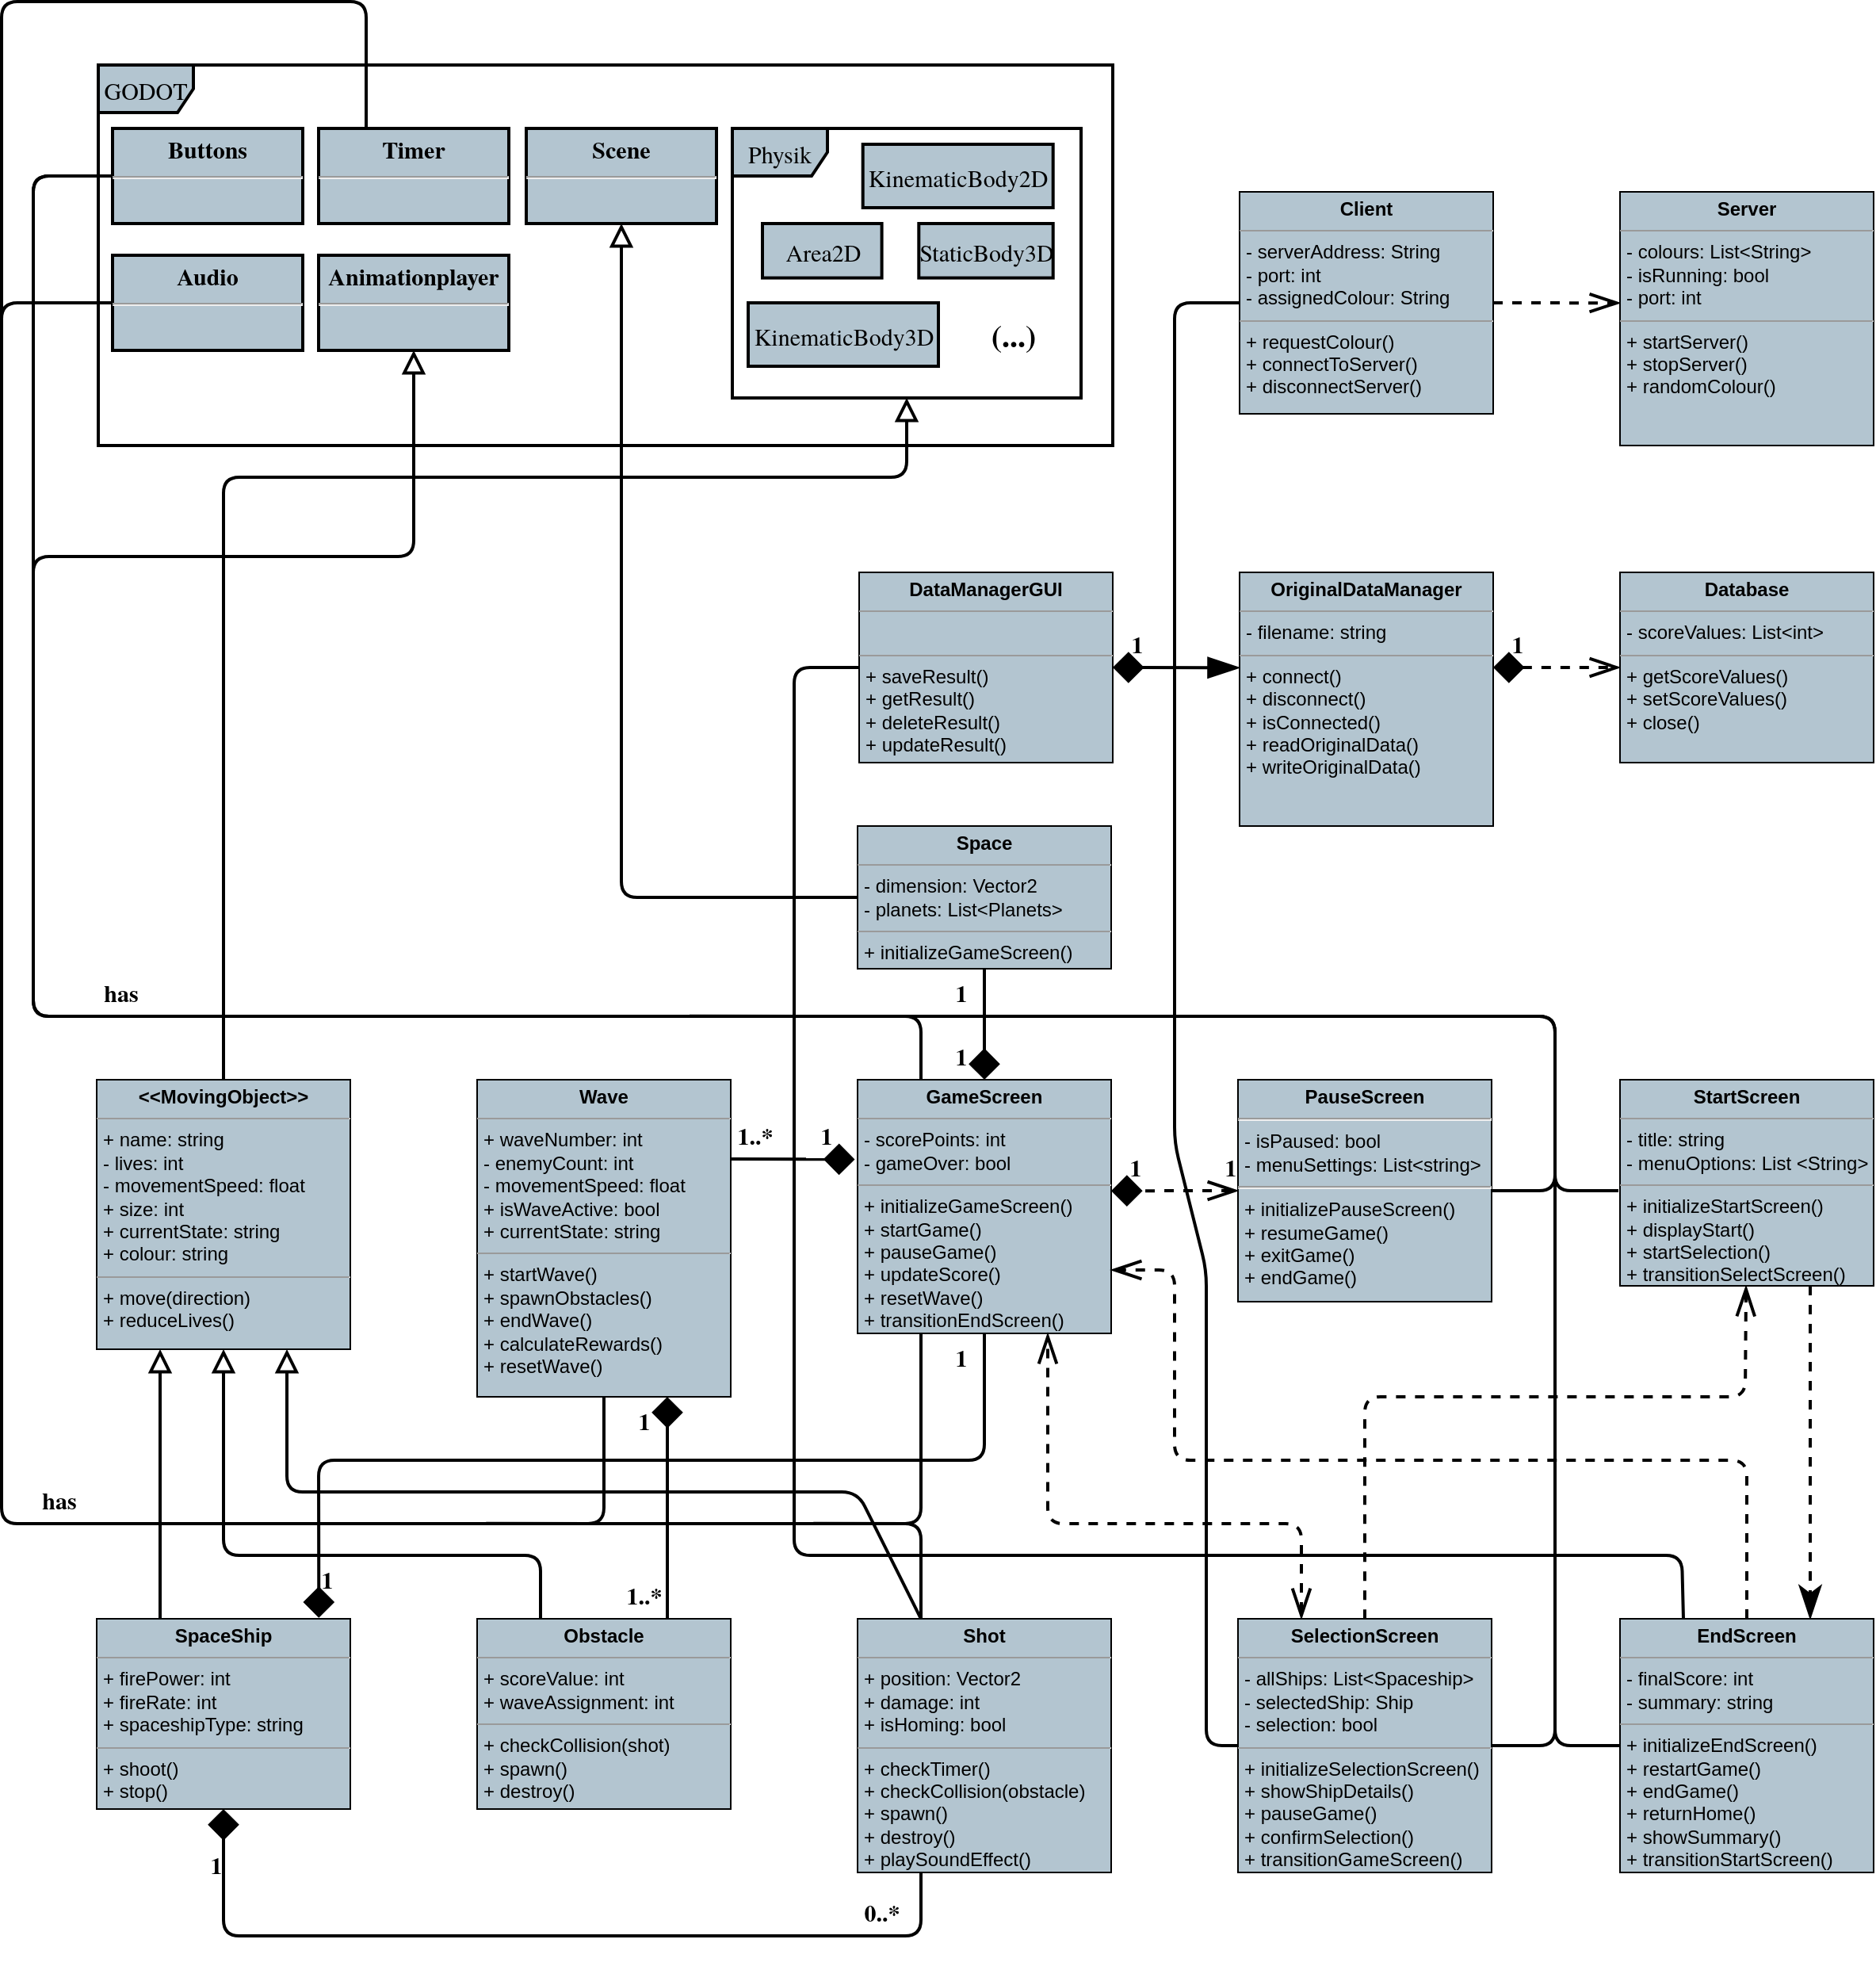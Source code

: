 <mxfile>
    <diagram id="O1C710dGgt9tuEfuA85E" name="Seite-1">
        <mxGraphModel dx="1326" dy="2043" grid="1" gridSize="10" guides="1" tooltips="1" connect="1" arrows="1" fold="1" page="1" pageScale="1" pageWidth="827" pageHeight="1169" background="#ffffff" math="0" shadow="0">
            <root>
                <mxCell id="0"/>
                <mxCell id="1" parent="0"/>
                <mxCell id="63" value="GODOT" style="shape=umlFrame;whiteSpace=wrap;html=1;strokeColor=#000000;strokeWidth=2;fontFamily=TeX Gyre Termes;fontSize=15;fontColor=#000000;fillColor=#b3c5d0;" parent="1" vertex="1">
                    <mxGeometry x="121" y="-680" width="640" height="240" as="geometry"/>
                </mxCell>
                <mxCell id="68" value="Physik" style="shape=umlFrame;whiteSpace=wrap;html=1;strokeColor=#000000;strokeWidth=2;fontFamily=TeX Gyre Termes;fontSize=15;fontColor=#000000;fillColor=#b3c5d0;" parent="63" vertex="1">
                    <mxGeometry x="400" y="40" width="220" height="170" as="geometry"/>
                </mxCell>
                <mxCell id="70" value="Area2D" style="html=1;strokeColor=#000000;strokeWidth=2;fontFamily=TeX Gyre Termes;fontSize=15;fontColor=#000000;fillColor=#b3c5d0;" parent="63" vertex="1">
                    <mxGeometry x="419.001" y="100.004" width="75.294" height="34.286" as="geometry"/>
                </mxCell>
                <mxCell id="72" value="StaticBody3D" style="html=1;strokeColor=#000000;strokeWidth=2;fontFamily=TeX Gyre Termes;fontSize=15;fontColor=#000000;fillColor=#b3c5d0;" parent="63" vertex="1">
                    <mxGeometry x="517.648" y="100.004" width="84.706" height="34.286" as="geometry"/>
                </mxCell>
                <mxCell id="77" value="&lt;font style=&quot;font-size: 20px;&quot;&gt;&lt;b&gt;(...)&lt;/b&gt;&lt;/font&gt;" style="text;html=1;align=center;verticalAlign=middle;resizable=0;points=[];autosize=1;strokeColor=none;fillColor=none;fontSize=15;fontFamily=TeX Gyre Termes;fontColor=#000000;" parent="63" vertex="1">
                    <mxGeometry x="552.345" y="149.997" width="50" height="40" as="geometry"/>
                </mxCell>
                <mxCell id="131" value="&lt;p style=&quot;margin: 4px 0px 0px; text-align: center;&quot;&gt;Buttons&lt;/p&gt;&lt;hr&gt;&lt;p style=&quot;margin:0px;margin-left:8px;&quot;&gt;&lt;br&gt;&lt;/p&gt;" style="verticalAlign=middle;align=center;overflow=fill;fontSize=15;fontFamily=TeX Gyre Termes;html=1;fillColor=#b3c5d0;strokeColor=#000000;fontColor=#000000;strokeWidth=2;fontStyle=1" vertex="1" parent="63">
                    <mxGeometry x="9" y="40" width="120" height="60" as="geometry"/>
                </mxCell>
                <mxCell id="129" value="&lt;p style=&quot;margin: 4px 0px 0px; text-align: center;&quot;&gt;Timer&lt;/p&gt;&lt;hr&gt;&lt;p style=&quot;margin:0px;margin-left:8px;&quot;&gt;&lt;br&gt;&lt;/p&gt;" style="verticalAlign=middle;align=center;overflow=fill;fontSize=15;fontFamily=TeX Gyre Termes;html=1;fillColor=#b3c5d0;strokeColor=#000000;fontColor=#000000;strokeWidth=2;fontStyle=1" vertex="1" parent="63">
                    <mxGeometry x="139" y="40" width="120" height="60" as="geometry"/>
                </mxCell>
                <mxCell id="128" value="&lt;p style=&quot;margin: 4px 0px 0px; text-align: center;&quot;&gt;Scene&lt;br&gt;&lt;/p&gt;&lt;hr&gt;&lt;p style=&quot;margin:0px;margin-left:8px;&quot;&gt;&lt;br&gt;&lt;/p&gt;" style="verticalAlign=middle;align=center;overflow=fill;fontSize=15;fontFamily=TeX Gyre Termes;html=1;fillColor=#b3c5d0;strokeColor=#000000;fontColor=#000000;strokeWidth=2;fontStyle=1" vertex="1" parent="63">
                    <mxGeometry x="270" y="40" width="120" height="60" as="geometry"/>
                </mxCell>
                <mxCell id="130" value="&lt;p style=&quot;margin: 4px 0px 0px; text-align: center;&quot;&gt;Audio&lt;/p&gt;&lt;hr&gt;&lt;p style=&quot;margin:0px;margin-left:8px;&quot;&gt;&lt;br&gt;&lt;/p&gt;" style="verticalAlign=middle;align=center;overflow=fill;fontSize=15;fontFamily=TeX Gyre Termes;html=1;fillColor=#b3c5d0;strokeColor=#000000;fontColor=#000000;strokeWidth=2;fontStyle=1" vertex="1" parent="63">
                    <mxGeometry x="9" y="120" width="120" height="60" as="geometry"/>
                </mxCell>
                <mxCell id="69" value="KinematicBody2D" style="html=1;strokeColor=#000000;strokeWidth=2;fontFamily=TeX Gyre Termes;fontSize=15;fontColor=#000000;fillColor=#b3c5d0;" parent="63" vertex="1">
                    <mxGeometry x="482.35" y="50" width="120" height="40" as="geometry"/>
                </mxCell>
                <mxCell id="74" value="KinematicBody3D" style="html=1;strokeColor=#000000;strokeWidth=2;fontFamily=TeX Gyre Termes;fontSize=15;fontColor=#000000;fillColor=#b3c5d0;" parent="63" vertex="1">
                    <mxGeometry x="410" y="150" width="120" height="40" as="geometry"/>
                </mxCell>
                <mxCell id="127" value="&lt;p style=&quot;margin: 4px 0px 0px; text-align: center;&quot;&gt;Animationplayer&lt;/p&gt;&lt;hr&gt;&lt;p style=&quot;margin:0px;margin-left:8px;&quot;&gt;&lt;br&gt;&lt;/p&gt;" style="verticalAlign=middle;align=center;overflow=fill;fontSize=15;fontFamily=TeX Gyre Termes;html=1;fillColor=#b3c5d0;strokeColor=#000000;fontColor=#000000;strokeWidth=2;fontStyle=1" vertex="1" parent="63">
                    <mxGeometry x="139" y="120" width="120" height="60" as="geometry"/>
                </mxCell>
                <mxCell id="18" style="edgeStyle=none;html=1;entryX=0.25;entryY=1;entryDx=0;entryDy=0;strokeColor=#000000;fontColor=#000000;endArrow=block;endFill=0;strokeWidth=2;endSize=10;exitX=0.25;exitY=0;exitDx=0;exitDy=0;" parent="1" source="14" target="16" edge="1">
                    <mxGeometry relative="1" as="geometry">
                        <Array as="points">
                            <mxPoint x="160" y="240"/>
                        </Array>
                    </mxGeometry>
                </mxCell>
                <mxCell id="56" style="edgeStyle=none;html=1;exitX=0.876;exitY=-0.005;exitDx=0;exitDy=0;entryX=0.5;entryY=1;entryDx=0;entryDy=0;strokeColor=#000000;strokeWidth=2;fontFamily=TeX Gyre Termes;fontSize=15;fontColor=#000000;startArrow=diamond;startFill=1;endArrow=none;endFill=0;startSize=15;endSize=15;exitPerimeter=0;" parent="1" source="14" target="39" edge="1">
                    <mxGeometry relative="1" as="geometry">
                        <Array as="points">
                            <mxPoint x="260" y="200"/>
                            <mxPoint x="680" y="200"/>
                        </Array>
                    </mxGeometry>
                </mxCell>
                <mxCell id="14" value="&lt;p style=&quot;margin:0px;margin-top:4px;text-align:center;&quot;&gt;&lt;b&gt;SpaceShip&lt;/b&gt;&lt;/p&gt;&lt;hr size=&quot;1&quot;&gt;&lt;p style=&quot;margin:0px;margin-left:4px;&quot;&gt;&lt;span style=&quot;background-color: initial;&quot;&gt;+ firePower: int&lt;/span&gt;&lt;br&gt;&lt;/p&gt;&lt;p style=&quot;margin:0px;margin-left:4px;&quot;&gt;+ fireRate: int&lt;/p&gt;&lt;p style=&quot;margin:0px;margin-left:4px;&quot;&gt;+ spaceshipType: string&lt;/p&gt;&lt;hr size=&quot;1&quot;&gt;&lt;p style=&quot;margin:0px;margin-left:4px;&quot;&gt;&lt;span style=&quot;background-color: initial;&quot;&gt;+ shoot()&lt;/span&gt;&lt;br&gt;&lt;/p&gt;&lt;p style=&quot;margin:0px;margin-left:4px;&quot;&gt;+ stop()&lt;/p&gt;&lt;p style=&quot;margin:0px;margin-left:4px;&quot;&gt;&lt;br&gt;&lt;/p&gt;" style="verticalAlign=top;align=left;overflow=fill;fontSize=12;fontFamily=Helvetica;html=1;strokeColor=#000000;fontColor=#000000;fillColor=#b3c5d0;" parent="1" vertex="1">
                    <mxGeometry x="120" y="300" width="160" height="120" as="geometry"/>
                </mxCell>
                <mxCell id="94" style="edgeStyle=none;html=1;strokeColor=#000000;strokeWidth=2;fontFamily=Helvetica;fontSize=11;fontColor=#000000;startArrow=none;startFill=0;endArrow=block;endFill=0;startSize=15;endSize=10;" parent="1" source="16" target="68" edge="1">
                    <mxGeometry relative="1" as="geometry">
                        <mxPoint x="590" y="-410" as="targetPoint"/>
                        <Array as="points">
                            <mxPoint x="200" y="-420"/>
                            <mxPoint x="631" y="-420"/>
                        </Array>
                    </mxGeometry>
                </mxCell>
                <mxCell id="16" value="&lt;p style=&quot;margin:0px;margin-top:4px;text-align:center;&quot;&gt;&lt;b&gt;&amp;lt;&amp;lt;MovingObject&amp;gt;&amp;gt;&lt;/b&gt;&lt;/p&gt;&lt;hr size=&quot;1&quot;&gt;&lt;p style=&quot;margin:0px;margin-left:4px;&quot;&gt;+ name: string&lt;/p&gt;&lt;p style=&quot;margin:0px;margin-left:4px;&quot;&gt;- lives: int&lt;/p&gt;&lt;p style=&quot;margin:0px;margin-left:4px;&quot;&gt;- movementSpeed: float&lt;/p&gt;&lt;p style=&quot;margin:0px;margin-left:4px;&quot;&gt;+ size: int&lt;/p&gt;&lt;p style=&quot;margin:0px;margin-left:4px;&quot;&gt;+ currentState: string&lt;/p&gt;&lt;p style=&quot;margin:0px;margin-left:4px;&quot;&gt;+ colour: string&lt;/p&gt;&lt;hr size=&quot;1&quot;&gt;&lt;p style=&quot;margin:0px;margin-left:4px;&quot;&gt;+ move(direction)&lt;/p&gt;&lt;p style=&quot;margin:0px;margin-left:4px;&quot;&gt;+ reduceLives()&lt;/p&gt;" style="verticalAlign=top;align=left;overflow=fill;fontSize=12;fontFamily=Helvetica;html=1;strokeColor=#000000;fontColor=#000000;fillColor=#b3c5d0;" parent="1" vertex="1">
                    <mxGeometry x="120" y="-40" width="160" height="170" as="geometry"/>
                </mxCell>
                <mxCell id="38" style="edgeStyle=none;html=1;exitX=0.75;exitY=0;exitDx=0;exitDy=0;entryX=0.75;entryY=1;entryDx=0;entryDy=0;strokeColor=#000000;strokeWidth=2;fontFamily=TeX Gyre Termes;fontSize=15;fontColor=#000000;endArrow=diamond;endFill=1;startSize=6;endSize=15;" parent="1" source="19" target="25" edge="1">
                    <mxGeometry relative="1" as="geometry"/>
                </mxCell>
                <mxCell id="19" value="&lt;p style=&quot;margin:0px;margin-top:4px;text-align:center;&quot;&gt;&lt;b&gt;Obstacle&lt;/b&gt;&lt;/p&gt;&lt;hr size=&quot;1&quot;&gt;&lt;p style=&quot;margin:0px;margin-left:4px;&quot;&gt;&lt;span style=&quot;background-color: initial;&quot;&gt;+ scoreValue: int&lt;br&gt;&lt;/span&gt;&lt;/p&gt;&lt;p style=&quot;margin:0px;margin-left:4px;&quot;&gt;&lt;span style=&quot;background-color: initial;&quot;&gt;+ waveAssignment: int&lt;/span&gt;&lt;/p&gt;&lt;hr size=&quot;1&quot;&gt;&lt;p style=&quot;margin:0px;margin-left:4px;&quot;&gt;&lt;span style=&quot;background-color: initial;&quot;&gt;+ checkCollision(shot)&lt;/span&gt;&lt;/p&gt;&lt;p style=&quot;margin:0px;margin-left:4px;&quot;&gt;+ spawn()&lt;/p&gt;&lt;p style=&quot;margin:0px;margin-left:4px;&quot;&gt;+ destroy()&lt;/p&gt;" style="verticalAlign=top;align=left;overflow=fill;fontSize=12;fontFamily=Helvetica;html=1;strokeColor=#000000;fontColor=#000000;fillColor=#b3c5d0;" parent="1" vertex="1">
                    <mxGeometry x="360" y="300" width="160" height="120" as="geometry"/>
                </mxCell>
                <mxCell id="20" style="edgeStyle=none;html=1;entryX=0.5;entryY=1;entryDx=0;entryDy=0;strokeColor=#000000;fontColor=#000000;endArrow=block;endFill=0;strokeWidth=2;endSize=10;exitX=0.25;exitY=0;exitDx=0;exitDy=0;" parent="1" source="19" target="16" edge="1">
                    <mxGeometry relative="1" as="geometry">
                        <mxPoint x="340" y="290" as="sourcePoint"/>
                        <mxPoint x="460" y="140" as="targetPoint"/>
                        <Array as="points">
                            <mxPoint x="400" y="260"/>
                            <mxPoint x="200" y="260"/>
                        </Array>
                    </mxGeometry>
                </mxCell>
                <mxCell id="22" style="edgeStyle=none;html=1;entryX=0.75;entryY=1;entryDx=0;entryDy=0;strokeColor=#000000;strokeWidth=2;fontColor=#000000;endArrow=block;endFill=0;endSize=10;exitX=0.25;exitY=0;exitDx=0;exitDy=0;" parent="1" source="21" target="16" edge="1">
                    <mxGeometry relative="1" as="geometry">
                        <Array as="points">
                            <mxPoint x="600" y="220"/>
                            <mxPoint x="440" y="220"/>
                            <mxPoint x="240" y="220"/>
                        </Array>
                    </mxGeometry>
                </mxCell>
                <mxCell id="23" style="edgeStyle=none;html=1;exitX=0.25;exitY=1;exitDx=0;exitDy=0;entryX=0.5;entryY=1;entryDx=0;entryDy=0;strokeColor=#000000;strokeWidth=2;fontColor=#000000;endArrow=diamond;endFill=1;endSize=15;startSize=6;" parent="1" source="21" target="14" edge="1">
                    <mxGeometry relative="1" as="geometry">
                        <Array as="points">
                            <mxPoint x="640" y="500"/>
                            <mxPoint x="200" y="500"/>
                            <mxPoint x="200" y="450"/>
                        </Array>
                    </mxGeometry>
                </mxCell>
                <mxCell id="102" style="edgeStyle=none;html=1;exitX=0.25;exitY=0;exitDx=0;exitDy=0;entryX=0.25;entryY=0;entryDx=0;entryDy=0;strokeColor=#000000;strokeWidth=2;fontFamily=Helvetica;fontSize=11;fontColor=#000000;startArrow=none;startFill=0;endArrow=none;endFill=0;startSize=15;endSize=10;" parent="1" source="21" target="129" edge="1">
                    <mxGeometry relative="1" as="geometry">
                        <Array as="points">
                            <mxPoint x="640" y="240"/>
                            <mxPoint x="60" y="240"/>
                            <mxPoint x="60" y="-720"/>
                            <mxPoint x="290" y="-720"/>
                        </Array>
                        <mxPoint x="320" y="-640" as="targetPoint"/>
                    </mxGeometry>
                </mxCell>
                <mxCell id="21" value="&lt;p style=&quot;margin:0px;margin-top:4px;text-align:center;&quot;&gt;&lt;b&gt;Shot&lt;/b&gt;&lt;/p&gt;&lt;hr size=&quot;1&quot;&gt;&lt;p style=&quot;margin:0px;margin-left:4px;&quot;&gt;&lt;span style=&quot;background-color: initial;&quot;&gt;+ position: Vector2&lt;br&gt;&lt;/span&gt;&lt;/p&gt;&lt;p style=&quot;margin:0px;margin-left:4px;&quot;&gt;&lt;span style=&quot;background-color: initial;&quot;&gt;+ damage: int&lt;/span&gt;&lt;/p&gt;&lt;p style=&quot;margin:0px;margin-left:4px;&quot;&gt;+ isHoming: bool&lt;/p&gt;&lt;hr size=&quot;1&quot;&gt;&lt;p style=&quot;margin:0px;margin-left:4px;&quot;&gt;&lt;span style=&quot;background-color: initial;&quot;&gt;+ checkTimer()&lt;/span&gt;&lt;/p&gt;&lt;p style=&quot;margin:0px;margin-left:4px;&quot;&gt;&lt;span style=&quot;background-color: initial;&quot;&gt;+ checkCollision(obstacle)&lt;/span&gt;&lt;/p&gt;&lt;p style=&quot;margin:0px;margin-left:4px;&quot;&gt;+ spawn()&lt;/p&gt;&lt;p style=&quot;margin:0px;margin-left:4px;&quot;&gt;+ destroy()&lt;/p&gt;&lt;p style=&quot;margin:0px;margin-left:4px;&quot;&gt;+ playSoundEffect()&lt;/p&gt;" style="verticalAlign=top;align=left;overflow=fill;fontSize=12;fontFamily=Helvetica;html=1;strokeColor=#000000;fontColor=#000000;fillColor=#b3c5d0;" parent="1" vertex="1">
                    <mxGeometry x="600" y="300" width="160" height="160" as="geometry"/>
                </mxCell>
                <mxCell id="54" style="edgeStyle=none;html=1;exitX=1;exitY=0.25;exitDx=0;exitDy=0;entryX=-0.011;entryY=0.314;entryDx=0;entryDy=0;entryPerimeter=0;strokeColor=#000000;strokeWidth=2;fontFamily=TeX Gyre Termes;fontSize=15;fontColor=#000000;startArrow=none;startFill=0;endArrow=diamond;endFill=1;startSize=15;endSize=15;" parent="1" source="25" target="39" edge="1">
                    <mxGeometry relative="1" as="geometry"/>
                </mxCell>
                <mxCell id="111" style="edgeStyle=none;html=1;entryX=0.527;entryY=0.941;entryDx=0;entryDy=0;entryPerimeter=0;endArrow=none;strokeColor=#000000;fontColor=#000000;strokeWidth=2;startArrow=none;startFill=0;endFill=0;startSize=15;endSize=10;" edge="1" parent="1" source="25" target="102">
                    <mxGeometry relative="1" as="geometry">
                        <Array as="points">
                            <mxPoint x="440" y="240"/>
                        </Array>
                    </mxGeometry>
                </mxCell>
                <mxCell id="25" value="&lt;p style=&quot;margin:0px;margin-top:4px;text-align:center;&quot;&gt;&lt;b&gt;Wave&lt;/b&gt;&lt;/p&gt;&lt;hr size=&quot;1&quot;&gt;&lt;p style=&quot;margin:0px;margin-left:4px;&quot;&gt;&lt;span style=&quot;background-color: initial;&quot;&gt;+ waveNumber: int&lt;/span&gt;&lt;/p&gt;&lt;p style=&quot;margin:0px;margin-left:4px;&quot;&gt;&lt;span style=&quot;background-color: initial;&quot;&gt;- enemyCount: int&lt;/span&gt;&lt;br&gt;&lt;/p&gt;&lt;p style=&quot;margin:0px;margin-left:4px;&quot;&gt;- movementSpeed: float&lt;/p&gt;&lt;p style=&quot;margin:0px;margin-left:4px;&quot;&gt;+ isWaveActive: bool&lt;/p&gt;&lt;p style=&quot;margin:0px;margin-left:4px;&quot;&gt;+ currentState: string&lt;/p&gt;&lt;hr size=&quot;1&quot;&gt;&lt;p style=&quot;margin:0px;margin-left:4px;&quot;&gt;+ startWave()&lt;/p&gt;&lt;p style=&quot;margin:0px;margin-left:4px;&quot;&gt;+ spawnObstacles()&lt;/p&gt;&lt;p style=&quot;margin:0px;margin-left:4px;&quot;&gt;+ endWave()&lt;/p&gt;&lt;p style=&quot;margin:0px;margin-left:4px;&quot;&gt;+&amp;nbsp;calculateRewards()&lt;/p&gt;&lt;p style=&quot;margin:0px;margin-left:4px;&quot;&gt;+ resetWave()&lt;/p&gt;" style="verticalAlign=top;align=left;overflow=fill;fontSize=12;fontFamily=Helvetica;html=1;strokeColor=#000000;fontColor=#000000;fillColor=#b3c5d0;" parent="1" vertex="1">
                    <mxGeometry x="360" y="-40" width="160" height="200" as="geometry"/>
                </mxCell>
                <mxCell id="34" value="&lt;font style=&quot;font-size: 15px;&quot;&gt;1..*&lt;/font&gt;" style="text;html=1;align=center;verticalAlign=middle;resizable=0;points=[];autosize=1;strokeColor=none;fillColor=none;fontColor=#000000;fontFamily=TeX Gyre Termes;fontStyle=1;strokeWidth=14;" parent="1" vertex="1">
                    <mxGeometry x="440" y="270" width="50" height="30" as="geometry"/>
                </mxCell>
                <mxCell id="35" value="&lt;font style=&quot;font-size: 15px;&quot;&gt;0..*&lt;/font&gt;" style="text;html=1;align=center;verticalAlign=middle;resizable=0;points=[];autosize=1;strokeColor=none;fillColor=none;fontColor=#000000;fontFamily=TeX Gyre Termes;fontStyle=1;strokeWidth=14;" parent="1" vertex="1">
                    <mxGeometry x="590" y="470" width="50" height="30" as="geometry"/>
                </mxCell>
                <mxCell id="36" value="&lt;font style=&quot;font-size: 15px;&quot;&gt;1&lt;/font&gt;" style="text;html=1;align=center;verticalAlign=middle;resizable=0;points=[];autosize=1;strokeColor=none;fillColor=none;fontColor=#000000;fontFamily=TeX Gyre Termes;fontStyle=1;strokeWidth=14;" parent="1" vertex="1">
                    <mxGeometry x="180" y="440" width="30" height="30" as="geometry"/>
                </mxCell>
                <mxCell id="100" style="edgeStyle=none;html=1;exitX=0.25;exitY=0;exitDx=0;exitDy=0;entryX=0.414;entryY=0.828;entryDx=0;entryDy=0;entryPerimeter=0;strokeColor=#000000;strokeWidth=2;fontFamily=TeX Gyre Termes;fontSize=12;fontColor=#000000;startArrow=none;startFill=0;endArrow=none;endFill=0;startSize=15;endSize=15;" parent="1" source="39" target="97" edge="1">
                    <mxGeometry relative="1" as="geometry">
                        <Array as="points">
                            <mxPoint x="640" y="-80"/>
                        </Array>
                    </mxGeometry>
                </mxCell>
                <mxCell id="112" style="edgeStyle=none;html=1;exitX=0.25;exitY=1;exitDx=0;exitDy=0;entryX=0.883;entryY=0.941;entryDx=0;entryDy=0;entryPerimeter=0;endArrow=none;strokeColor=#000000;fontColor=#000000;strokeWidth=2;startArrow=none;startFill=0;endFill=0;startSize=15;endSize=10;" edge="1" parent="1" source="39" target="102">
                    <mxGeometry relative="1" as="geometry">
                        <Array as="points">
                            <mxPoint x="640" y="240"/>
                        </Array>
                    </mxGeometry>
                </mxCell>
                <mxCell id="39" value="&lt;p style=&quot;margin:0px;margin-top:4px;text-align:center;&quot;&gt;&lt;b&gt;GameScreen&lt;/b&gt;&lt;/p&gt;&lt;hr size=&quot;1&quot;&gt;&lt;p style=&quot;margin:0px;margin-left:4px;&quot;&gt;- scorePoints: int&lt;/p&gt;&lt;p style=&quot;margin:0px;margin-left:4px;&quot;&gt;- gameOver: bool&lt;/p&gt;&lt;hr size=&quot;1&quot;&gt;&lt;p style=&quot;margin:0px;margin-left:4px;&quot;&gt;+ initializeGameScreen()&lt;/p&gt;&lt;p style=&quot;margin:0px;margin-left:4px;&quot;&gt;+ startGame()&lt;/p&gt;&lt;p style=&quot;margin:0px;margin-left:4px;&quot;&gt;+ pauseGame()&lt;/p&gt;&lt;p style=&quot;margin:0px;margin-left:4px;&quot;&gt;+&amp;nbsp;updateScore()&lt;/p&gt;&lt;p style=&quot;margin:0px;margin-left:4px;&quot;&gt;+ resetWave()&lt;/p&gt;&lt;p style=&quot;margin:0px;margin-left:4px;&quot;&gt;+ transitionEndScreen()&lt;br&gt;&lt;/p&gt;" style="verticalAlign=top;align=left;overflow=fill;fontSize=12;fontFamily=Helvetica;html=1;strokeColor=#000000;fontColor=#000000;fillColor=#b3c5d0;" parent="1" vertex="1">
                    <mxGeometry x="600" y="-40" width="160" height="160" as="geometry"/>
                </mxCell>
                <mxCell id="53" style="edgeStyle=none;html=1;entryX=0.5;entryY=0;entryDx=0;entryDy=0;strokeColor=#000000;strokeWidth=2;fontFamily=TeX Gyre Termes;fontSize=15;fontColor=#000000;startArrow=none;startFill=0;endArrow=diamond;endFill=1;startSize=15;endSize=15;" parent="1" source="40" target="39" edge="1">
                    <mxGeometry relative="1" as="geometry"/>
                </mxCell>
                <mxCell id="92" style="edgeStyle=none;html=1;entryX=0.5;entryY=1;entryDx=0;entryDy=0;strokeColor=#000000;strokeWidth=2;fontFamily=Helvetica;fontSize=11;fontColor=#000000;startArrow=none;startFill=0;endArrow=block;endFill=0;startSize=15;endSize=10;exitX=0;exitY=0.5;exitDx=0;exitDy=0;" parent="1" source="40" target="128" edge="1">
                    <mxGeometry relative="1" as="geometry">
                        <Array as="points">
                            <mxPoint x="451" y="-155"/>
                        </Array>
                        <mxPoint x="451.651" y="-510" as="targetPoint"/>
                    </mxGeometry>
                </mxCell>
                <mxCell id="40" value="&lt;p style=&quot;margin:0px;margin-top:4px;text-align:center;&quot;&gt;&lt;b&gt;Space&lt;/b&gt;&lt;/p&gt;&lt;hr size=&quot;1&quot;&gt;&lt;p style=&quot;margin:0px;margin-left:4px;&quot;&gt;- dimension: Vector2&lt;/p&gt;&lt;p style=&quot;margin:0px;margin-left:4px;&quot;&gt;- planets: List&amp;lt;Planets&amp;gt;&lt;br&gt;&lt;/p&gt;&lt;hr size=&quot;1&quot;&gt;&lt;p style=&quot;margin:0px;margin-left:4px;&quot;&gt;+ initializeGameScreen()&lt;/p&gt;&lt;p style=&quot;margin:0px;margin-left:4px;&quot;&gt;&lt;br&gt;&lt;/p&gt;" style="verticalAlign=top;align=left;overflow=fill;fontSize=12;fontFamily=Helvetica;html=1;strokeColor=#000000;fontColor=#000000;fillColor=#b3c5d0;" parent="1" vertex="1">
                    <mxGeometry x="600" y="-200" width="160" height="90" as="geometry"/>
                </mxCell>
                <mxCell id="46" style="html=1;exitX=1;exitY=0.5;exitDx=0;exitDy=0;entryX=-0.001;entryY=0.376;entryDx=0;entryDy=0;strokeColor=#000000;strokeWidth=2;fontFamily=TeX Gyre Termes;fontSize=15;fontColor=#000000;endArrow=blockThin;endFill=1;startSize=15;endSize=15;startArrow=diamond;startFill=1;entryPerimeter=0;" parent="1" source="41" target="42" edge="1">
                    <mxGeometry relative="1" as="geometry"/>
                </mxCell>
                <mxCell id="109" style="edgeStyle=none;html=1;exitX=0;exitY=0.5;exitDx=0;exitDy=0;entryX=0.25;entryY=0;entryDx=0;entryDy=0;strokeColor=#000000;strokeWidth=2;fontFamily=TeX Gyre Termes;fontSize=12;fontColor=#000000;startArrow=none;startFill=0;endArrow=none;endFill=0;startSize=15;endSize=15;" parent="1" source="41" target="80" edge="1">
                    <mxGeometry relative="1" as="geometry">
                        <Array as="points">
                            <mxPoint x="560" y="-300"/>
                            <mxPoint x="560" y="260"/>
                            <mxPoint x="1120" y="260"/>
                        </Array>
                    </mxGeometry>
                </mxCell>
                <mxCell id="41" value="&lt;p style=&quot;margin:0px;margin-top:4px;text-align:center;&quot;&gt;&lt;b&gt;DataManagerGUI&lt;/b&gt;&lt;/p&gt;&lt;hr size=&quot;1&quot;&gt;&lt;p style=&quot;margin:0px;margin-left:4px;&quot;&gt;&lt;br&gt;&lt;/p&gt;&lt;hr size=&quot;1&quot;&gt;&lt;p style=&quot;margin:0px;margin-left:4px;&quot;&gt;+ saveResult()&lt;/p&gt;&lt;p style=&quot;margin:0px;margin-left:4px;&quot;&gt;+ getResult()&lt;/p&gt;&lt;p style=&quot;margin:0px;margin-left:4px;&quot;&gt;+ deleteResult()&lt;/p&gt;&lt;p style=&quot;margin:0px;margin-left:4px;&quot;&gt;+ updateResult()&lt;/p&gt;" style="verticalAlign=top;align=left;overflow=fill;fontSize=12;fontFamily=Helvetica;html=1;strokeColor=#000000;fontColor=#000000;fillColor=#b3c5d0;" parent="1" vertex="1">
                    <mxGeometry x="601" y="-360" width="160" height="120" as="geometry"/>
                </mxCell>
                <mxCell id="44" style="edgeStyle=none;html=1;exitX=1;exitY=0.375;exitDx=0;exitDy=0;entryX=0;entryY=0.5;entryDx=0;entryDy=0;strokeColor=#000000;strokeWidth=2;fontFamily=TeX Gyre Termes;fontSize=15;fontColor=#000000;endArrow=openThin;endFill=0;startSize=15;endSize=15;dashed=1;startArrow=diamond;startFill=1;exitPerimeter=0;" parent="1" source="42" target="43" edge="1">
                    <mxGeometry relative="1" as="geometry"/>
                </mxCell>
                <mxCell id="42" value="&lt;p style=&quot;margin:0px;margin-top:4px;text-align:center;&quot;&gt;&lt;b&gt;OriginalDataManager&lt;/b&gt;&lt;/p&gt;&lt;hr size=&quot;1&quot;&gt;&lt;p style=&quot;margin:0px;margin-left:4px;&quot;&gt;- filename: string&lt;/p&gt;&lt;hr size=&quot;1&quot;&gt;&lt;p style=&quot;margin:0px;margin-left:4px;&quot;&gt;+ connect()&lt;/p&gt;&lt;p style=&quot;margin:0px;margin-left:4px;&quot;&gt;+ disconnect()&lt;/p&gt;&lt;p style=&quot;margin:0px;margin-left:4px;&quot;&gt;+ isConnected()&lt;/p&gt;&lt;p style=&quot;margin:0px;margin-left:4px;&quot;&gt;+ readOriginalData()&lt;/p&gt;&lt;p style=&quot;margin:0px;margin-left:4px;&quot;&gt;+ writeOriginalData()&lt;/p&gt;" style="verticalAlign=top;align=left;overflow=fill;fontSize=12;fontFamily=Helvetica;html=1;strokeColor=#000000;fontColor=#000000;fillColor=#b3c5d0;" parent="1" vertex="1">
                    <mxGeometry x="841" y="-360" width="160" height="160" as="geometry"/>
                </mxCell>
                <mxCell id="43" value="&lt;p style=&quot;margin:0px;margin-top:4px;text-align:center;&quot;&gt;&lt;b&gt;Database&lt;/b&gt;&lt;/p&gt;&lt;hr size=&quot;1&quot;&gt;&lt;p style=&quot;margin:0px;margin-left:4px;&quot;&gt;- scoreValues: List&amp;lt;int&amp;gt;&lt;/p&gt;&lt;hr size=&quot;1&quot;&gt;&lt;p style=&quot;margin:0px;margin-left:4px;&quot;&gt;+ getScoreValues()&lt;/p&gt;&lt;p style=&quot;margin:0px;margin-left:4px;&quot;&gt;+ setScoreValues()&lt;/p&gt;&lt;p style=&quot;margin:0px;margin-left:4px;&quot;&gt;+ close()&lt;/p&gt;" style="verticalAlign=top;align=left;overflow=fill;fontSize=12;fontFamily=Helvetica;html=1;strokeColor=#000000;fontColor=#000000;fillColor=#b3c5d0;" parent="1" vertex="1">
                    <mxGeometry x="1081" y="-360" width="160" height="120" as="geometry"/>
                </mxCell>
                <mxCell id="50" style="edgeStyle=none;html=1;strokeColor=#000000;strokeWidth=2;fontFamily=TeX Gyre Termes;fontSize=15;fontColor=#000000;startArrow=openThin;startFill=0;endArrow=diamond;endFill=1;startSize=15;endSize=15;entryX=1;entryY=0.438;entryDx=0;entryDy=0;entryPerimeter=0;dashed=1;" parent="1" source="49" target="39" edge="1">
                    <mxGeometry relative="1" as="geometry">
                        <mxPoint x="770" y="50" as="targetPoint"/>
                    </mxGeometry>
                </mxCell>
                <mxCell id="95" style="edgeStyle=none;html=1;strokeColor=#000000;strokeWidth=2;fontFamily=Helvetica;fontSize=11;fontColor=#000000;startArrow=none;startFill=0;endArrow=none;endFill=0;startSize=15;endSize=10;" parent="1" source="49" edge="1">
                    <mxGeometry relative="1" as="geometry">
                        <Array as="points">
                            <mxPoint x="1040" y="30"/>
                            <mxPoint x="1040" y="-80"/>
                            <mxPoint x="80" y="-80"/>
                            <mxPoint x="80" y="-610"/>
                        </Array>
                        <mxPoint x="130" y="-610" as="targetPoint"/>
                    </mxGeometry>
                </mxCell>
                <mxCell id="49" value="&lt;p style=&quot;margin: 4px 0px 0px; text-align: center; font-size: 12px;&quot;&gt;&lt;b style=&quot;font-size: 12px;&quot;&gt;PauseScreen&lt;/b&gt;&lt;/p&gt;&lt;hr style=&quot;font-size: 12px;&quot;&gt;&lt;p style=&quot;margin: 0px 0px 0px 4px; font-size: 12px;&quot;&gt;- isPaused: bool&lt;/p&gt;&lt;p style=&quot;margin: 0px 0px 0px 4px; font-size: 12px;&quot;&gt;- menuSettings: List&amp;lt;string&amp;gt;&lt;/p&gt;&lt;hr style=&quot;font-size: 12px;&quot;&gt;&lt;p style=&quot;margin: 0px 0px 0px 4px; font-size: 12px;&quot;&gt;+ initializePauseScreen()&lt;/p&gt;&lt;p style=&quot;margin: 0px 0px 0px 4px; font-size: 12px;&quot;&gt;+ resumeGame()&lt;/p&gt;&lt;p style=&quot;margin: 0px 0px 0px 4px; font-size: 12px;&quot;&gt;+ exitGame()&lt;/p&gt;&lt;p style=&quot;margin: 0px 0px 0px 4px; font-size: 12px;&quot;&gt;+&amp;nbsp;endGame()&lt;/p&gt;" style="verticalAlign=top;align=left;overflow=fill;fontSize=12;fontFamily=Helvetica;html=1;strokeColor=#000000;fontColor=#000000;fillColor=#b3c5d0;" parent="1" vertex="1">
                    <mxGeometry x="840" y="-40" width="160" height="140" as="geometry"/>
                </mxCell>
                <mxCell id="51" value="&lt;font style=&quot;font-size: 15px;&quot;&gt;1&lt;/font&gt;" style="text;html=1;align=center;verticalAlign=middle;resizable=0;points=[];autosize=1;strokeColor=none;fillColor=none;fontColor=#000000;fontFamily=TeX Gyre Termes;fontStyle=1;strokeWidth=14;" parent="1" vertex="1">
                    <mxGeometry x="820" width="30" height="30" as="geometry"/>
                </mxCell>
                <mxCell id="52" value="&lt;font style=&quot;font-size: 15px;&quot;&gt;1&lt;/font&gt;" style="text;html=1;align=center;verticalAlign=middle;resizable=0;points=[];autosize=1;strokeColor=none;fillColor=none;fontColor=#000000;fontFamily=TeX Gyre Termes;fontStyle=1;strokeWidth=14;" parent="1" vertex="1">
                    <mxGeometry x="760" width="30" height="30" as="geometry"/>
                </mxCell>
                <mxCell id="57" value="&lt;font style=&quot;font-size: 15px;&quot;&gt;1&lt;/font&gt;" style="text;html=1;align=center;verticalAlign=middle;resizable=0;points=[];autosize=1;strokeColor=none;fillColor=none;fontColor=#000000;fontFamily=TeX Gyre Termes;fontStyle=1;strokeWidth=14;" parent="1" vertex="1">
                    <mxGeometry x="650" y="-110" width="30" height="30" as="geometry"/>
                </mxCell>
                <mxCell id="58" value="&lt;font style=&quot;font-size: 15px;&quot;&gt;1&lt;/font&gt;" style="text;html=1;align=center;verticalAlign=middle;resizable=0;points=[];autosize=1;strokeColor=none;fillColor=none;fontColor=#000000;fontFamily=TeX Gyre Termes;fontStyle=1;strokeWidth=14;" parent="1" vertex="1">
                    <mxGeometry x="650" y="120" width="30" height="30" as="geometry"/>
                </mxCell>
                <mxCell id="60" value="&lt;font style=&quot;font-size: 15px;&quot;&gt;1..*&lt;/font&gt;" style="text;html=1;align=center;verticalAlign=middle;resizable=0;points=[];autosize=1;strokeColor=none;fillColor=none;fontColor=#000000;fontFamily=TeX Gyre Termes;fontStyle=1;strokeWidth=14;" parent="1" vertex="1">
                    <mxGeometry x="510" y="-20" width="50" height="30" as="geometry"/>
                </mxCell>
                <mxCell id="61" value="&lt;font style=&quot;font-size: 15px;&quot;&gt;1&lt;/font&gt;" style="text;html=1;align=center;verticalAlign=middle;resizable=0;points=[];autosize=1;strokeColor=none;fillColor=none;fontColor=#000000;fontFamily=TeX Gyre Termes;fontStyle=1;strokeWidth=14;" parent="1" vertex="1">
                    <mxGeometry x="450" y="160" width="30" height="30" as="geometry"/>
                </mxCell>
                <mxCell id="82" style="edgeStyle=none;html=1;exitX=0.25;exitY=0;exitDx=0;exitDy=0;entryX=0.75;entryY=1;entryDx=0;entryDy=0;dashed=1;strokeColor=#000000;strokeWidth=2;fontFamily=TeX Gyre Termes;fontSize=20;fontColor=#000000;startArrow=openThin;startFill=0;endArrow=openThin;endFill=0;startSize=15;endSize=15;" parent="1" source="78" target="39" edge="1">
                    <mxGeometry relative="1" as="geometry">
                        <Array as="points">
                            <mxPoint x="880" y="240"/>
                            <mxPoint x="800" y="240"/>
                            <mxPoint x="720" y="240"/>
                        </Array>
                    </mxGeometry>
                </mxCell>
                <mxCell id="98" style="edgeStyle=none;html=1;entryX=0.96;entryY=0.99;entryDx=0;entryDy=0;entryPerimeter=0;strokeColor=#000000;strokeWidth=2;fontFamily=TeX Gyre Termes;fontSize=12;fontColor=#000000;startArrow=none;startFill=0;endArrow=none;endFill=0;startSize=15;endSize=15;" parent="1" source="78" target="97" edge="1">
                    <mxGeometry relative="1" as="geometry">
                        <Array as="points">
                            <mxPoint x="1040" y="380"/>
                        </Array>
                    </mxGeometry>
                </mxCell>
                <mxCell id="108" style="edgeStyle=none;html=1;entryX=0;entryY=0.5;entryDx=0;entryDy=0;strokeColor=#000000;strokeWidth=2;fontFamily=TeX Gyre Termes;fontSize=12;fontColor=#000000;startArrow=none;startFill=0;endArrow=none;endFill=0;startSize=15;endSize=15;" parent="1" source="78" target="105" edge="1">
                    <mxGeometry relative="1" as="geometry">
                        <Array as="points">
                            <mxPoint x="820" y="380"/>
                            <mxPoint x="820" y="80"/>
                            <mxPoint x="800"/>
                            <mxPoint x="800" y="-40"/>
                            <mxPoint x="800" y="-530"/>
                        </Array>
                    </mxGeometry>
                </mxCell>
                <mxCell id="78" value="&lt;p style=&quot;margin:0px;margin-top:4px;text-align:center;&quot;&gt;&lt;b&gt;SelectionScreen&lt;/b&gt;&lt;/p&gt;&lt;hr size=&quot;1&quot;&gt;&lt;p style=&quot;margin:0px;margin-left:4px;&quot;&gt;- allShips: List&amp;lt;Spaceship&amp;gt;&lt;/p&gt;&lt;p style=&quot;margin:0px;margin-left:4px;&quot;&gt;- selectedShip: Ship&lt;/p&gt;&lt;p style=&quot;margin:0px;margin-left:4px;&quot;&gt;- selection: bool&lt;/p&gt;&lt;hr size=&quot;1&quot;&gt;&lt;p style=&quot;margin:0px;margin-left:4px;&quot;&gt;+ initializeSelectionScreen()&lt;/p&gt;&lt;p style=&quot;margin:0px;margin-left:4px;&quot;&gt;+ showShipDetails()&lt;/p&gt;&lt;p style=&quot;margin:0px;margin-left:4px;&quot;&gt;+ pauseGame()&lt;/p&gt;&lt;p style=&quot;margin:0px;margin-left:4px;&quot;&gt;+&amp;nbsp;confirmSelection()&lt;/p&gt;&lt;p style=&quot;margin:0px;margin-left:4px;&quot;&gt;+ transitionGameScreen()&lt;/p&gt;" style="verticalAlign=top;align=left;overflow=fill;fontSize=12;fontFamily=Helvetica;html=1;strokeColor=#000000;fontColor=#000000;fillColor=#b3c5d0;" parent="1" vertex="1">
                    <mxGeometry x="840" y="300" width="160" height="160" as="geometry"/>
                </mxCell>
                <mxCell id="81" style="edgeStyle=none;html=1;entryX=0.5;entryY=0;entryDx=0;entryDy=0;strokeColor=#000000;strokeWidth=2;fontFamily=TeX Gyre Termes;fontSize=20;fontColor=#000000;startArrow=openThin;startFill=0;endArrow=none;endFill=0;startSize=15;endSize=15;dashed=1;" parent="1" source="79" target="78" edge="1">
                    <mxGeometry relative="1" as="geometry">
                        <Array as="points">
                            <mxPoint x="1160" y="160"/>
                            <mxPoint x="920" y="160"/>
                        </Array>
                    </mxGeometry>
                </mxCell>
                <mxCell id="84" style="edgeStyle=none;html=1;exitX=0.75;exitY=1;exitDx=0;exitDy=0;entryX=0.75;entryY=0;entryDx=0;entryDy=0;dashed=1;strokeColor=#000000;strokeWidth=2;fontFamily=TeX Gyre Termes;fontSize=20;fontColor=#000000;startArrow=none;startFill=0;endArrow=classicThin;endFill=1;startSize=15;endSize=15;" parent="1" source="79" target="80" edge="1">
                    <mxGeometry relative="1" as="geometry"/>
                </mxCell>
                <mxCell id="97" style="edgeStyle=none;html=1;entryX=0;entryY=0.5;entryDx=0;entryDy=0;strokeColor=#000000;strokeWidth=2;fontFamily=Helvetica;fontSize=11;fontColor=#000000;startArrow=none;startFill=0;endArrow=none;endFill=0;startSize=15;endSize=10;" parent="1" target="131" edge="1">
                    <mxGeometry relative="1" as="geometry">
                        <mxPoint x="1080" y="30" as="sourcePoint"/>
                        <Array as="points">
                            <mxPoint x="1040" y="30"/>
                            <mxPoint x="1040" y="-80"/>
                            <mxPoint x="80" y="-80"/>
                            <mxPoint x="80" y="-610"/>
                        </Array>
                        <mxPoint x="160" y="-620" as="targetPoint"/>
                    </mxGeometry>
                </mxCell>
                <mxCell id="79" value="&lt;p style=&quot;margin:0px;margin-top:4px;text-align:center;&quot;&gt;&lt;b&gt;StartScreen&lt;/b&gt;&lt;/p&gt;&lt;hr size=&quot;1&quot;&gt;&lt;p style=&quot;margin:0px;margin-left:4px;&quot;&gt;- title: string&lt;/p&gt;&lt;p style=&quot;margin:0px;margin-left:4px;&quot;&gt;- menuOptions: List &amp;lt;String&amp;gt;&lt;/p&gt;&lt;hr size=&quot;1&quot;&gt;&lt;p style=&quot;margin:0px;margin-left:4px;&quot;&gt;+ initializeStartScreen()&lt;/p&gt;&lt;p style=&quot;margin:0px;margin-left:4px;&quot;&gt;+ displayStart()&lt;/p&gt;&lt;p style=&quot;margin:0px;margin-left:4px;&quot;&gt;+ startSelection()&lt;/p&gt;&lt;p style=&quot;margin:0px;margin-left:4px;&quot;&gt;+ transitionSelectScreen()&lt;br&gt;&lt;/p&gt;" style="verticalAlign=top;align=left;overflow=fill;fontSize=12;fontFamily=Helvetica;html=1;strokeColor=#000000;fontColor=#000000;fillColor=#b3c5d0;" parent="1" vertex="1">
                    <mxGeometry x="1081" y="-40" width="160" height="130" as="geometry"/>
                </mxCell>
                <mxCell id="83" style="edgeStyle=none;html=1;exitX=0.5;exitY=0;exitDx=0;exitDy=0;entryX=1;entryY=0.75;entryDx=0;entryDy=0;dashed=1;strokeColor=#000000;strokeWidth=2;fontFamily=TeX Gyre Termes;fontSize=20;fontColor=#000000;startArrow=none;startFill=0;endArrow=openThin;endFill=0;startSize=15;endSize=15;" parent="1" source="80" target="39" edge="1">
                    <mxGeometry relative="1" as="geometry">
                        <Array as="points">
                            <mxPoint x="1161" y="200"/>
                            <mxPoint x="800" y="200"/>
                            <mxPoint x="800" y="80"/>
                        </Array>
                    </mxGeometry>
                </mxCell>
                <mxCell id="99" style="edgeStyle=none;html=1;entryX=0.96;entryY=0.992;entryDx=0;entryDy=0;entryPerimeter=0;strokeColor=#000000;strokeWidth=2;fontFamily=TeX Gyre Termes;fontSize=12;fontColor=#000000;startArrow=none;startFill=0;endArrow=none;endFill=0;startSize=15;endSize=15;" parent="1" source="80" target="97" edge="1">
                    <mxGeometry relative="1" as="geometry">
                        <Array as="points">
                            <mxPoint x="1040" y="380"/>
                        </Array>
                    </mxGeometry>
                </mxCell>
                <mxCell id="80" value="&lt;p style=&quot;margin:0px;margin-top:4px;text-align:center;&quot;&gt;&lt;b&gt;EndScreen&lt;/b&gt;&lt;/p&gt;&lt;hr size=&quot;1&quot;&gt;&lt;p style=&quot;margin:0px;margin-left:4px;&quot;&gt;- finalScore: int&lt;/p&gt;&lt;p style=&quot;margin:0px;margin-left:4px;&quot;&gt;- summary: string&lt;/p&gt;&lt;hr size=&quot;1&quot;&gt;&lt;p style=&quot;margin:0px;margin-left:4px;&quot;&gt;+ initializeEndScreen()&lt;/p&gt;&lt;p style=&quot;margin:0px;margin-left:4px;&quot;&gt;+ restartGame()&lt;/p&gt;&lt;p style=&quot;margin:0px;margin-left:4px;&quot;&gt;+ endGame()&lt;/p&gt;&lt;p style=&quot;margin:0px;margin-left:4px;&quot;&gt;+ returnHome()&lt;/p&gt;&lt;p style=&quot;margin:0px;margin-left:4px;&quot;&gt;+ showSummary()&lt;/p&gt;&lt;p style=&quot;margin:0px;margin-left:4px;&quot;&gt;+ transitionStartScreen()&lt;br&gt;&lt;/p&gt;" style="verticalAlign=top;align=left;overflow=fill;fontSize=12;fontFamily=Helvetica;html=1;strokeColor=#000000;fontColor=#000000;fillColor=#b3c5d0;" parent="1" vertex="1">
                    <mxGeometry x="1081" y="300" width="160" height="160" as="geometry"/>
                </mxCell>
                <mxCell id="101" style="edgeStyle=none;html=1;entryX=0.5;entryY=1;entryDx=0;entryDy=0;strokeColor=#000000;fontColor=#000000;endArrow=block;endFill=0;strokeWidth=2;endSize=10;" parent="1" target="127" edge="1">
                    <mxGeometry relative="1" as="geometry">
                        <mxPoint x="80" y="-200" as="sourcePoint"/>
                        <mxPoint x="337.469" y="-460" as="targetPoint"/>
                        <Array as="points">
                            <mxPoint x="80" y="-270"/>
                            <mxPoint x="80" y="-370"/>
                            <mxPoint x="320" y="-370"/>
                        </Array>
                    </mxGeometry>
                </mxCell>
                <mxCell id="104" value="&lt;font style=&quot;font-size: 15px;&quot;&gt;has&lt;/font&gt;" style="text;html=1;align=center;verticalAlign=middle;resizable=0;points=[];autosize=1;strokeColor=none;fillColor=none;fontColor=#000000;fontFamily=TeX Gyre Termes;fontStyle=1;strokeWidth=14;" parent="1" vertex="1">
                    <mxGeometry x="110" y="-110" width="50" height="30" as="geometry"/>
                </mxCell>
                <mxCell id="107" style="edgeStyle=none;html=1;entryX=0;entryY=0.438;entryDx=0;entryDy=0;entryPerimeter=0;strokeColor=#000000;strokeWidth=2;fontFamily=TeX Gyre Termes;fontSize=12;fontColor=#000000;startArrow=none;startFill=0;endArrow=openThin;endFill=0;startSize=15;endSize=15;dashed=1;" parent="1" source="105" target="106" edge="1">
                    <mxGeometry relative="1" as="geometry"/>
                </mxCell>
                <mxCell id="105" value="&lt;p style=&quot;margin:0px;margin-top:4px;text-align:center;&quot;&gt;&lt;b&gt;Client&lt;/b&gt;&lt;/p&gt;&lt;hr size=&quot;1&quot;&gt;&lt;p style=&quot;margin:0px;margin-left:4px;&quot;&gt;&lt;span style=&quot;background-color: initial;&quot;&gt;- serverAddress: String&lt;/span&gt;&lt;/p&gt;&lt;p style=&quot;margin:0px;margin-left:4px;&quot;&gt;&lt;span style=&quot;background-color: initial;&quot;&gt;- port: int&lt;/span&gt;&lt;/p&gt;&lt;p style=&quot;margin:0px;margin-left:4px;&quot;&gt;- assignedColour: String&lt;/p&gt;&lt;hr size=&quot;1&quot;&gt;&lt;p style=&quot;margin:0px;margin-left:4px;&quot;&gt;+ requestColour()&lt;/p&gt;&lt;p style=&quot;margin:0px;margin-left:4px;&quot;&gt;+ connectToServer()&lt;/p&gt;&lt;p style=&quot;margin:0px;margin-left:4px;&quot;&gt;+ disconnectServer()&lt;/p&gt;" style="verticalAlign=top;align=left;overflow=fill;fontSize=12;fontFamily=Helvetica;html=1;strokeColor=#000000;fontColor=#000000;fillColor=#b3c5d0;" parent="1" vertex="1">
                    <mxGeometry x="841" y="-600" width="160" height="140" as="geometry"/>
                </mxCell>
                <mxCell id="106" value="&lt;p style=&quot;margin:0px;margin-top:4px;text-align:center;&quot;&gt;&lt;b&gt;Server&lt;/b&gt;&lt;/p&gt;&lt;hr size=&quot;1&quot;&gt;&lt;p style=&quot;margin:0px;margin-left:4px;&quot;&gt;&lt;span style=&quot;background-color: initial;&quot;&gt;- colours: List&amp;lt;String&amp;gt;&lt;br&gt;&lt;/span&gt;&lt;/p&gt;&lt;p style=&quot;margin:0px;margin-left:4px;&quot;&gt;&lt;span style=&quot;background-color: initial;&quot;&gt;- isRunning: bool&lt;/span&gt;&lt;/p&gt;&lt;p style=&quot;margin:0px;margin-left:4px;&quot;&gt;- port: int&lt;/p&gt;&lt;hr size=&quot;1&quot;&gt;&lt;p style=&quot;margin:0px;margin-left:4px;&quot;&gt;&lt;span style=&quot;background-color: initial;&quot;&gt;+ startServer()&lt;/span&gt;&lt;/p&gt;&lt;p style=&quot;margin:0px;margin-left:4px;&quot;&gt;&lt;span style=&quot;background-color: initial;&quot;&gt;+ stopServer()&lt;/span&gt;&lt;/p&gt;&lt;p style=&quot;margin:0px;margin-left:4px;&quot;&gt;+ randomColour()&lt;/p&gt;" style="verticalAlign=top;align=left;overflow=fill;fontSize=12;fontFamily=Helvetica;html=1;strokeColor=#000000;fontColor=#000000;fillColor=#b3c5d0;" parent="1" vertex="1">
                    <mxGeometry x="1081" y="-600" width="160" height="160" as="geometry"/>
                </mxCell>
                <mxCell id="110" style="edgeStyle=none;html=1;entryX=0;entryY=0.246;entryDx=0;entryDy=0;entryPerimeter=0;strokeColor=#000000;strokeWidth=2;fontFamily=TeX Gyre Termes;fontSize=12;fontColor=#000000;startArrow=none;startFill=0;endArrow=none;endFill=0;startSize=15;endSize=15;exitX=0;exitY=0.5;exitDx=0;exitDy=0;" parent="1" source="130" target="102" edge="1">
                    <mxGeometry relative="1" as="geometry">
                        <Array as="points">
                            <mxPoint x="60" y="-530"/>
                        </Array>
                        <mxPoint x="160" y="-540" as="sourcePoint"/>
                    </mxGeometry>
                </mxCell>
                <mxCell id="113" value="&lt;font style=&quot;font-size: 15px;&quot;&gt;1&lt;/font&gt;" style="text;html=1;align=center;verticalAlign=middle;resizable=0;points=[];autosize=1;strokeColor=none;fillColor=none;fontColor=#000000;fontFamily=TeX Gyre Termes;fontStyle=1;strokeWidth=14;" vertex="1" parent="1">
                    <mxGeometry x="250" y="260" width="30" height="30" as="geometry"/>
                </mxCell>
                <mxCell id="114" value="&lt;font style=&quot;font-size: 15px;&quot;&gt;1&lt;/font&gt;" style="text;html=1;align=center;verticalAlign=middle;resizable=0;points=[];autosize=1;strokeColor=none;fillColor=none;fontColor=#000000;fontFamily=TeX Gyre Termes;fontStyle=1;strokeWidth=14;" vertex="1" parent="1">
                    <mxGeometry x="565" y="-20" width="30" height="30" as="geometry"/>
                </mxCell>
                <mxCell id="115" value="&lt;font style=&quot;font-size: 15px;&quot;&gt;1&lt;/font&gt;" style="text;html=1;align=center;verticalAlign=middle;resizable=0;points=[];autosize=1;strokeColor=none;fillColor=none;fontColor=#000000;fontFamily=TeX Gyre Termes;fontStyle=1;strokeWidth=14;" vertex="1" parent="1">
                    <mxGeometry x="650" y="-70" width="30" height="30" as="geometry"/>
                </mxCell>
                <mxCell id="117" value="&lt;font style=&quot;font-size: 15px;&quot;&gt;1&lt;/font&gt;" style="text;html=1;align=center;verticalAlign=middle;resizable=0;points=[];autosize=1;strokeColor=none;fillColor=none;fontColor=#000000;fontFamily=TeX Gyre Termes;fontStyle=1;strokeWidth=14;" vertex="1" parent="1">
                    <mxGeometry x="761" y="-330" width="30" height="30" as="geometry"/>
                </mxCell>
                <mxCell id="118" value="&lt;font style=&quot;font-size: 15px;&quot;&gt;1&lt;/font&gt;" style="text;html=1;align=center;verticalAlign=middle;resizable=0;points=[];autosize=1;strokeColor=none;fillColor=none;fontColor=#000000;fontFamily=TeX Gyre Termes;fontStyle=1;strokeWidth=14;" vertex="1" parent="1">
                    <mxGeometry x="1001" y="-330" width="30" height="30" as="geometry"/>
                </mxCell>
                <mxCell id="132" value="&lt;font style=&quot;font-size: 15px;&quot;&gt;has&lt;/font&gt;" style="text;html=1;align=center;verticalAlign=middle;resizable=0;points=[];autosize=1;strokeColor=none;fillColor=none;fontColor=#000000;fontFamily=TeX Gyre Termes;fontStyle=1;strokeWidth=14;" vertex="1" parent="1">
                    <mxGeometry x="71" y="210" width="50" height="30" as="geometry"/>
                </mxCell>
            </root>
        </mxGraphModel>
    </diagram>
</mxfile>